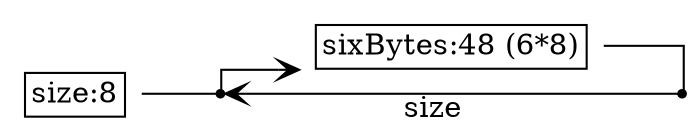 digraph G {
  rankdir = LR;
  graph [splines=ortho];
  node [shape=plaintext];
  edge [arrowhead=vee];

  n0 [label=<
    <TABLE BORDER="0" CELLBORDER="1" CELLSPACING="0" TOOLTIP="Foo" HREF="#">
      <TR><TD>size:8</TD></TR>
    </TABLE>
  >];
  n1 [shape=point];
  n2 [label=<
    <TABLE BORDER="0" CELLBORDER="1" CELLSPACING="0" TOOLTIP="Foo.sixBytes" HREF="#">
      <TR><TD>sixBytes:48 (6*8)</TD></TR>
    </TABLE>
  >];
  n3 [shape=point];

  n0 -> n1 [arrowhead=none];
  n3 -> n1 [xlabel="size", tooltip="p => conversions.U8.toZ(p)", href="#"];
  n1 -> n2;
  n2 -> n3 [arrowhead=none];
}
